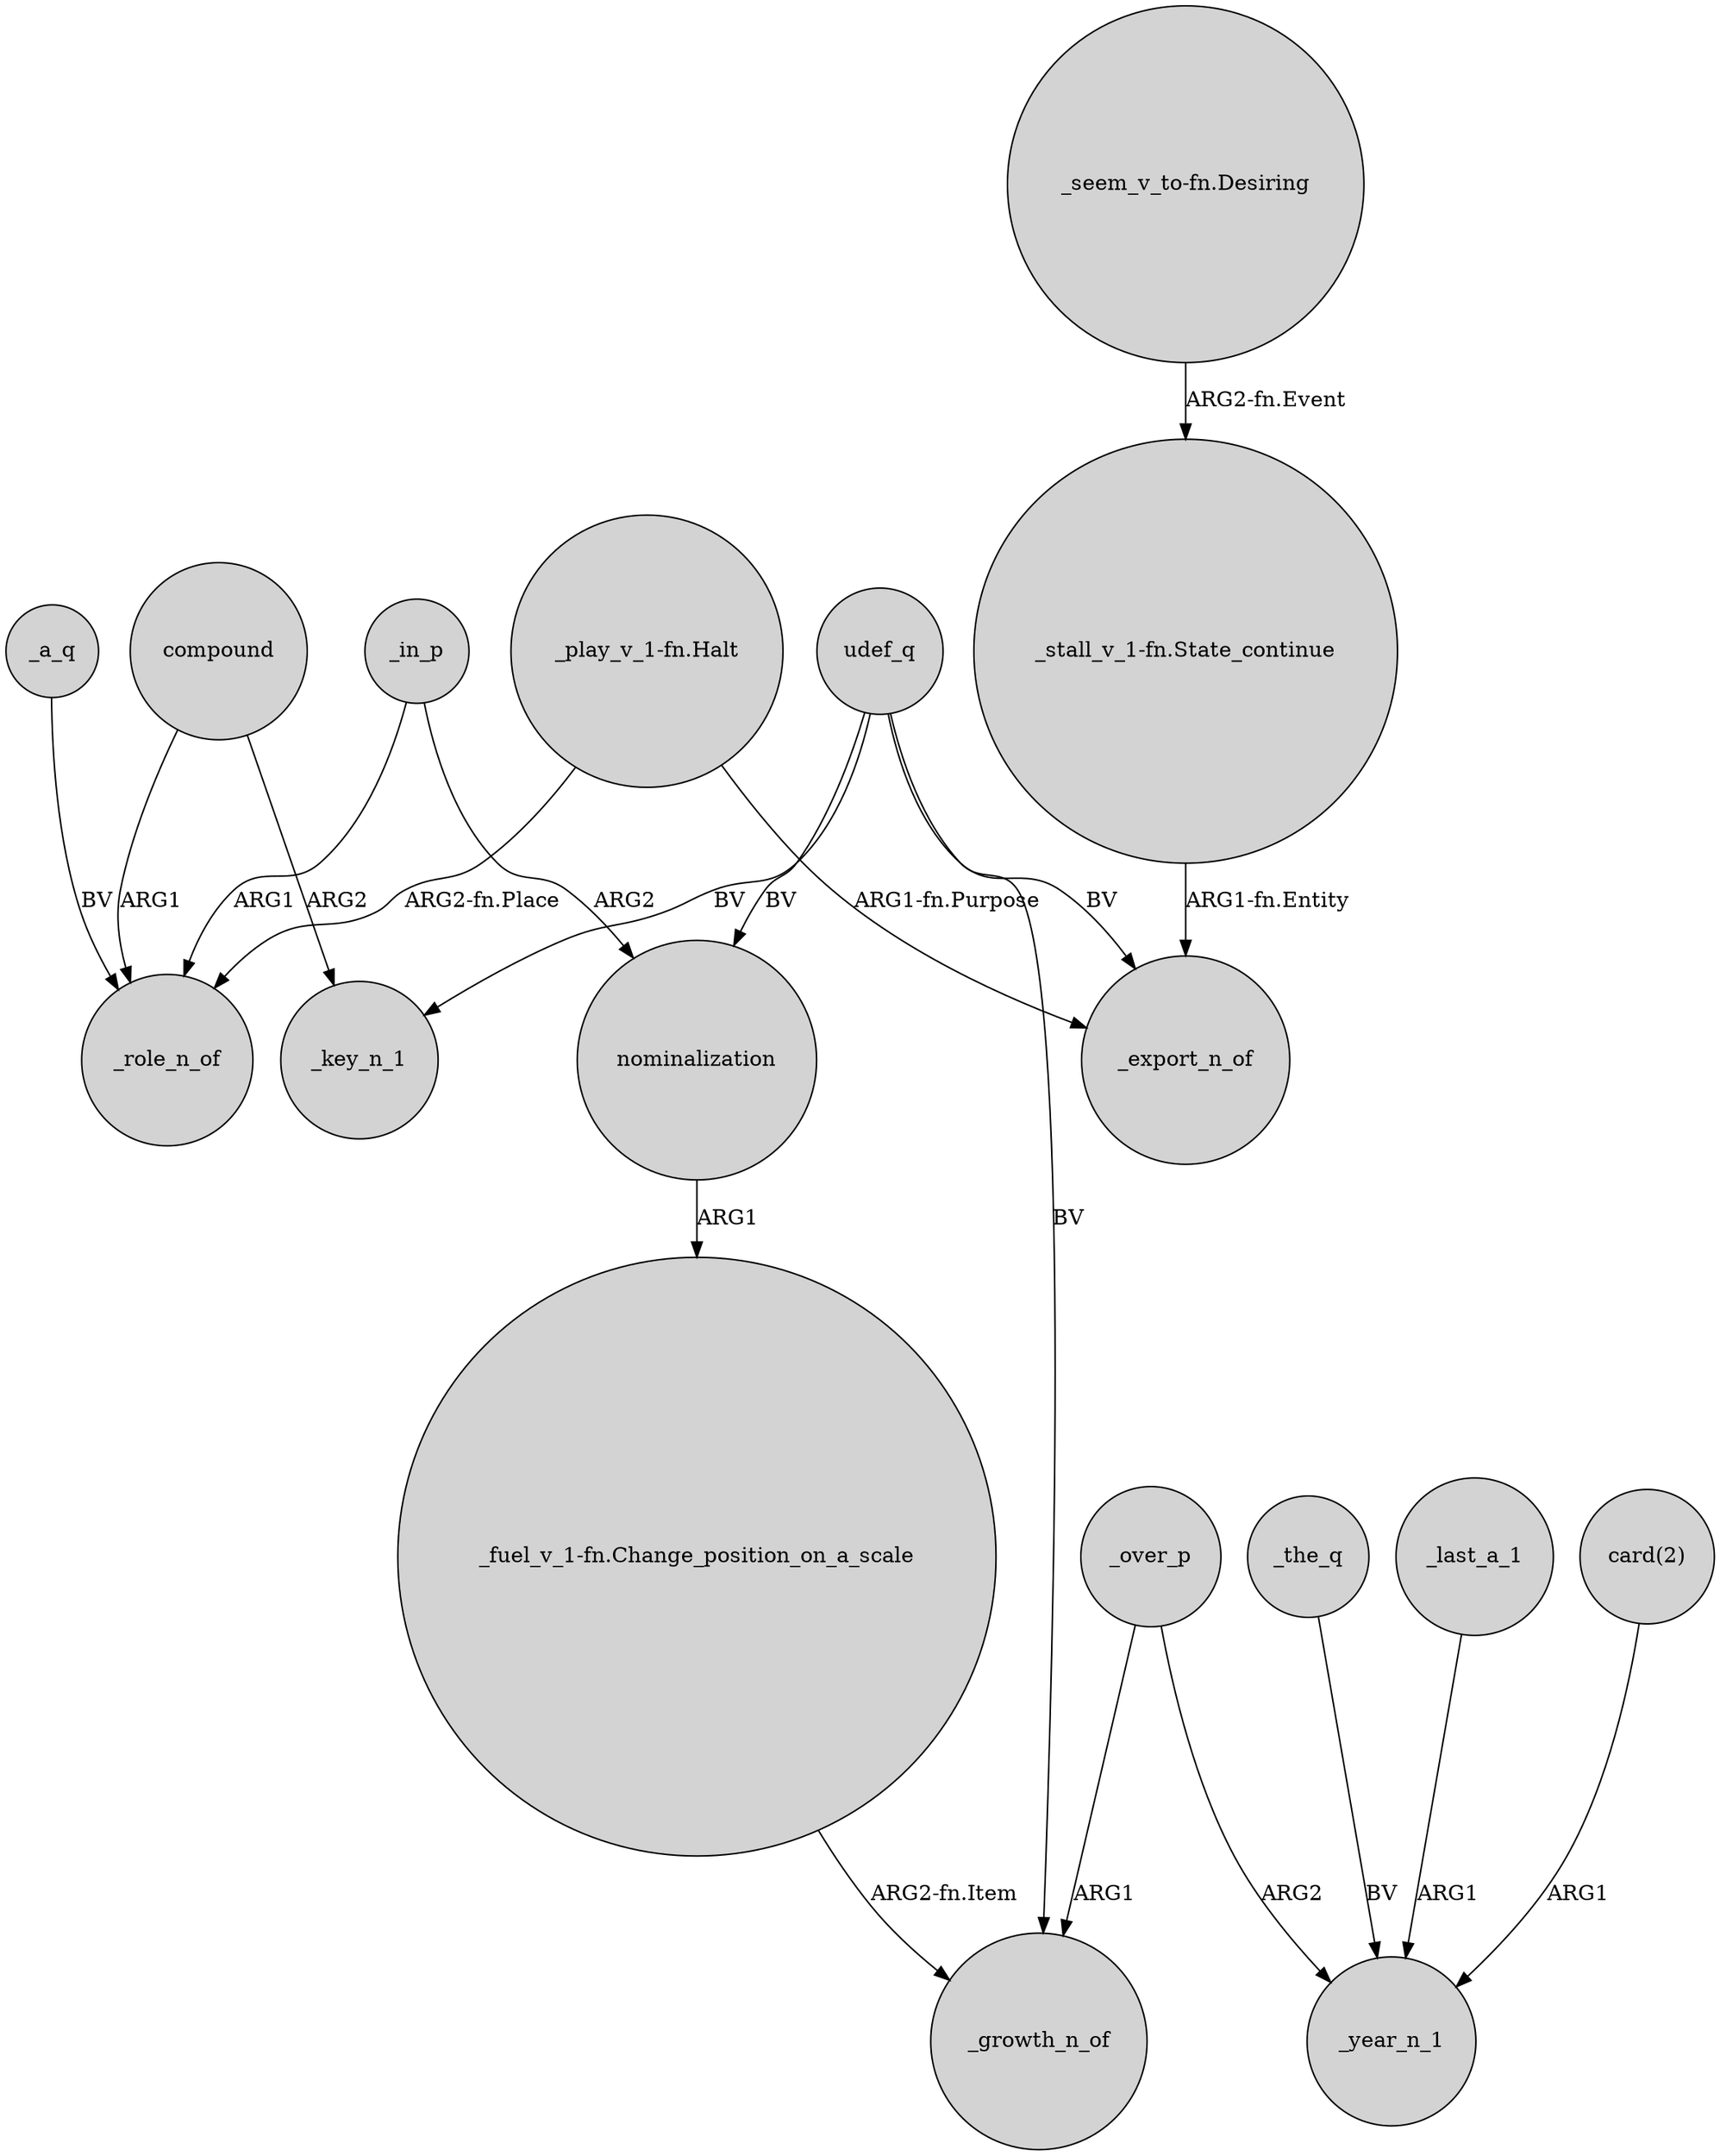 digraph {
	node [shape=circle style=filled]
	_in_p -> _role_n_of [label=ARG1]
	"_fuel_v_1-fn.Change_position_on_a_scale" -> _growth_n_of [label="ARG2-fn.Item"]
	udef_q -> nominalization [label=BV]
	udef_q -> _export_n_of [label=BV]
	nominalization -> "_fuel_v_1-fn.Change_position_on_a_scale" [label=ARG1]
	udef_q -> _key_n_1 [label=BV]
	"_stall_v_1-fn.State_continue" -> _export_n_of [label="ARG1-fn.Entity"]
	_a_q -> _role_n_of [label=BV]
	_the_q -> _year_n_1 [label=BV]
	_last_a_1 -> _year_n_1 [label=ARG1]
	_over_p -> _growth_n_of [label=ARG1]
	udef_q -> _growth_n_of [label=BV]
	"_seem_v_to-fn.Desiring" -> "_stall_v_1-fn.State_continue" [label="ARG2-fn.Event"]
	compound -> _role_n_of [label=ARG1]
	"_play_v_1-fn.Halt" -> _role_n_of [label="ARG2-fn.Place"]
	_over_p -> _year_n_1 [label=ARG2]
	"card(2)" -> _year_n_1 [label=ARG1]
	_in_p -> nominalization [label=ARG2]
	compound -> _key_n_1 [label=ARG2]
	"_play_v_1-fn.Halt" -> _export_n_of [label="ARG1-fn.Purpose"]
}
